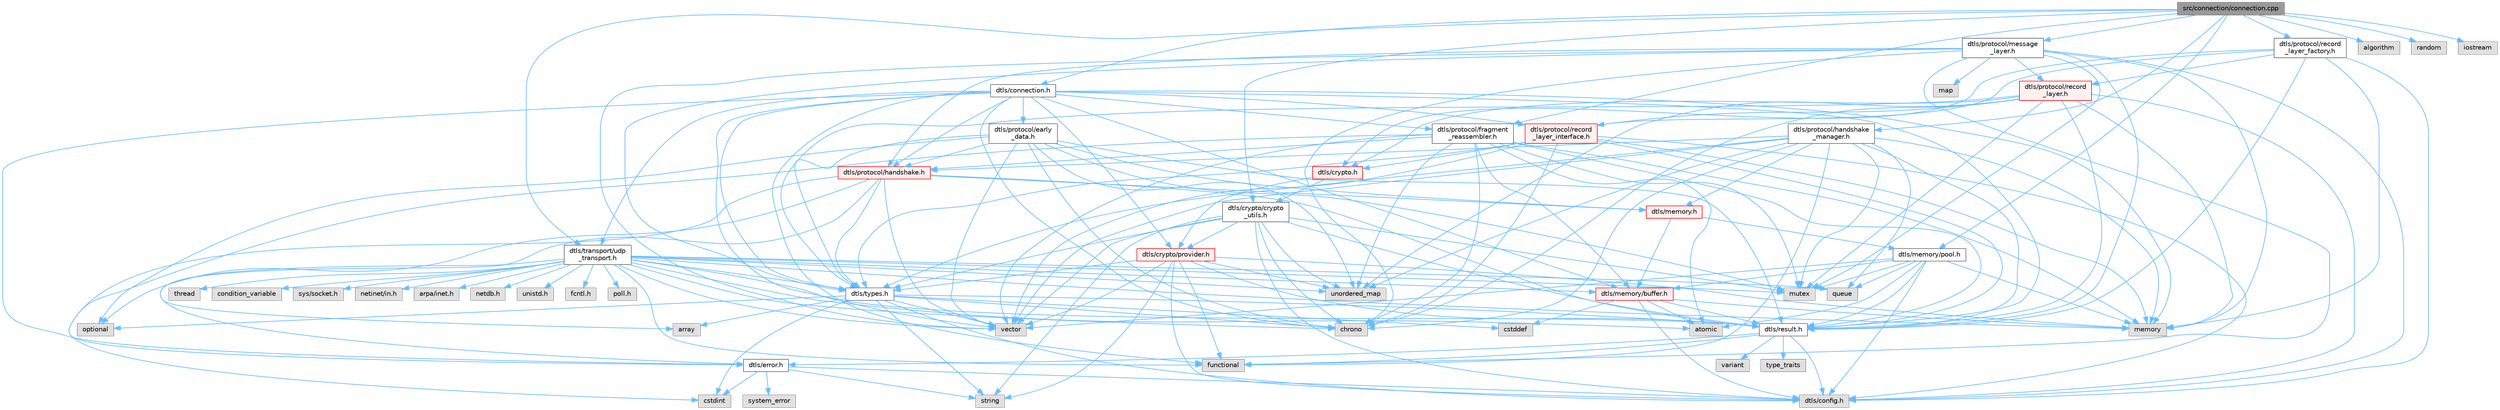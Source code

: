 digraph "src/connection/connection.cpp"
{
 // LATEX_PDF_SIZE
  bgcolor="transparent";
  edge [fontname=Helvetica,fontsize=10,labelfontname=Helvetica,labelfontsize=10];
  node [fontname=Helvetica,fontsize=10,shape=box,height=0.2,width=0.4];
  Node1 [id="Node000001",label="src/connection/connection.cpp",height=0.2,width=0.4,color="gray40", fillcolor="grey60", style="filled", fontcolor="black",tooltip=" "];
  Node1 -> Node2 [id="edge1_Node000001_Node000002",color="steelblue1",style="solid",tooltip=" "];
  Node2 [id="Node000002",label="dtls/connection.h",height=0.2,width=0.4,color="grey40", fillcolor="white", style="filled",URL="$connection_8h.html",tooltip="DTLS v1.3 Connection Management API."];
  Node2 -> Node3 [id="edge2_Node000002_Node000003",color="steelblue1",style="solid",tooltip=" "];
  Node3 [id="Node000003",label="dtls/error.h",height=0.2,width=0.4,color="grey40", fillcolor="white", style="filled",URL="$error_8h.html",tooltip=" "];
  Node3 -> Node4 [id="edge3_Node000003_Node000004",color="steelblue1",style="solid",tooltip=" "];
  Node4 [id="Node000004",label="dtls/config.h",height=0.2,width=0.4,color="grey60", fillcolor="#E0E0E0", style="filled",tooltip=" "];
  Node3 -> Node5 [id="edge4_Node000003_Node000005",color="steelblue1",style="solid",tooltip=" "];
  Node5 [id="Node000005",label="system_error",height=0.2,width=0.4,color="grey60", fillcolor="#E0E0E0", style="filled",tooltip=" "];
  Node3 -> Node6 [id="edge5_Node000003_Node000006",color="steelblue1",style="solid",tooltip=" "];
  Node6 [id="Node000006",label="string",height=0.2,width=0.4,color="grey60", fillcolor="#E0E0E0", style="filled",tooltip=" "];
  Node3 -> Node7 [id="edge6_Node000003_Node000007",color="steelblue1",style="solid",tooltip=" "];
  Node7 [id="Node000007",label="cstdint",height=0.2,width=0.4,color="grey60", fillcolor="#E0E0E0", style="filled",tooltip=" "];
  Node2 -> Node8 [id="edge7_Node000002_Node000008",color="steelblue1",style="solid",tooltip=" "];
  Node8 [id="Node000008",label="dtls/result.h",height=0.2,width=0.4,color="grey40", fillcolor="white", style="filled",URL="$result_8h.html",tooltip=" "];
  Node8 -> Node4 [id="edge8_Node000008_Node000004",color="steelblue1",style="solid",tooltip=" "];
  Node8 -> Node3 [id="edge9_Node000008_Node000003",color="steelblue1",style="solid",tooltip=" "];
  Node8 -> Node9 [id="edge10_Node000008_Node000009",color="steelblue1",style="solid",tooltip=" "];
  Node9 [id="Node000009",label="variant",height=0.2,width=0.4,color="grey60", fillcolor="#E0E0E0", style="filled",tooltip=" "];
  Node8 -> Node10 [id="edge11_Node000008_Node000010",color="steelblue1",style="solid",tooltip=" "];
  Node10 [id="Node000010",label="functional",height=0.2,width=0.4,color="grey60", fillcolor="#E0E0E0", style="filled",tooltip=" "];
  Node8 -> Node11 [id="edge12_Node000008_Node000011",color="steelblue1",style="solid",tooltip=" "];
  Node11 [id="Node000011",label="type_traits",height=0.2,width=0.4,color="grey60", fillcolor="#E0E0E0", style="filled",tooltip=" "];
  Node2 -> Node12 [id="edge13_Node000002_Node000012",color="steelblue1",style="solid",tooltip=" "];
  Node12 [id="Node000012",label="dtls/types.h",height=0.2,width=0.4,color="grey40", fillcolor="white", style="filled",URL="$types_8h.html",tooltip="Core DTLS v1.3 Protocol Types and Constants."];
  Node12 -> Node4 [id="edge14_Node000012_Node000004",color="steelblue1",style="solid",tooltip=" "];
  Node12 -> Node8 [id="edge15_Node000012_Node000008",color="steelblue1",style="solid",tooltip=" "];
  Node12 -> Node7 [id="edge16_Node000012_Node000007",color="steelblue1",style="solid",tooltip=" "];
  Node12 -> Node13 [id="edge17_Node000012_Node000013",color="steelblue1",style="solid",tooltip=" "];
  Node13 [id="Node000013",label="cstddef",height=0.2,width=0.4,color="grey60", fillcolor="#E0E0E0", style="filled",tooltip=" "];
  Node12 -> Node14 [id="edge18_Node000012_Node000014",color="steelblue1",style="solid",tooltip=" "];
  Node14 [id="Node000014",label="array",height=0.2,width=0.4,color="grey60", fillcolor="#E0E0E0", style="filled",tooltip=" "];
  Node12 -> Node15 [id="edge19_Node000012_Node000015",color="steelblue1",style="solid",tooltip=" "];
  Node15 [id="Node000015",label="vector",height=0.2,width=0.4,color="grey60", fillcolor="#E0E0E0", style="filled",tooltip=" "];
  Node12 -> Node6 [id="edge20_Node000012_Node000006",color="steelblue1",style="solid",tooltip=" "];
  Node12 -> Node16 [id="edge21_Node000012_Node000016",color="steelblue1",style="solid",tooltip=" "];
  Node16 [id="Node000016",label="chrono",height=0.2,width=0.4,color="grey60", fillcolor="#E0E0E0", style="filled",tooltip=" "];
  Node12 -> Node17 [id="edge22_Node000012_Node000017",color="steelblue1",style="solid",tooltip=" "];
  Node17 [id="Node000017",label="optional",height=0.2,width=0.4,color="grey60", fillcolor="#E0E0E0", style="filled",tooltip=" "];
  Node2 -> Node18 [id="edge23_Node000002_Node000018",color="steelblue1",style="solid",tooltip=" "];
  Node18 [id="Node000018",label="dtls/crypto/provider.h",height=0.2,width=0.4,color="red", fillcolor="#FFF0F0", style="filled",URL="$provider_8h.html",tooltip="DTLS v1.3 Cryptographic Provider Interface."];
  Node18 -> Node4 [id="edge24_Node000018_Node000004",color="steelblue1",style="solid",tooltip=" "];
  Node18 -> Node12 [id="edge25_Node000018_Node000012",color="steelblue1",style="solid",tooltip=" "];
  Node18 -> Node8 [id="edge26_Node000018_Node000008",color="steelblue1",style="solid",tooltip=" "];
  Node18 -> Node19 [id="edge27_Node000018_Node000019",color="steelblue1",style="solid",tooltip=" "];
  Node19 [id="Node000019",label="memory",height=0.2,width=0.4,color="grey60", fillcolor="#E0E0E0", style="filled",tooltip=" "];
  Node18 -> Node15 [id="edge28_Node000018_Node000015",color="steelblue1",style="solid",tooltip=" "];
  Node18 -> Node6 [id="edge29_Node000018_Node000006",color="steelblue1",style="solid",tooltip=" "];
  Node18 -> Node10 [id="edge30_Node000018_Node000010",color="steelblue1",style="solid",tooltip=" "];
  Node18 -> Node21 [id="edge31_Node000018_Node000021",color="steelblue1",style="solid",tooltip=" "];
  Node21 [id="Node000021",label="unordered_map",height=0.2,width=0.4,color="grey60", fillcolor="#E0E0E0", style="filled",tooltip=" "];
  Node2 -> Node22 [id="edge32_Node000002_Node000022",color="steelblue1",style="solid",tooltip=" "];
  Node22 [id="Node000022",label="dtls/protocol/record\l_layer_interface.h",height=0.2,width=0.4,color="red", fillcolor="#FFF0F0", style="filled",URL="$record__layer__interface_8h.html",tooltip=" "];
  Node22 -> Node4 [id="edge33_Node000022_Node000004",color="steelblue1",style="solid",tooltip=" "];
  Node22 -> Node12 [id="edge34_Node000022_Node000012",color="steelblue1",style="solid",tooltip=" "];
  Node22 -> Node8 [id="edge35_Node000022_Node000008",color="steelblue1",style="solid",tooltip=" "];
  Node22 -> Node34 [id="edge36_Node000022_Node000034",color="steelblue1",style="solid",tooltip=" "];
  Node34 [id="Node000034",label="dtls/crypto.h",height=0.2,width=0.4,color="red", fillcolor="#FFF0F0", style="filled",URL="$crypto_8h.html",tooltip=" "];
  Node34 -> Node18 [id="edge37_Node000034_Node000018",color="steelblue1",style="solid",tooltip=" "];
  Node34 -> Node37 [id="edge38_Node000034_Node000037",color="steelblue1",style="solid",tooltip=" "];
  Node37 [id="Node000037",label="dtls/crypto/crypto\l_utils.h",height=0.2,width=0.4,color="grey40", fillcolor="white", style="filled",URL="$crypto__utils_8h.html",tooltip=" "];
  Node37 -> Node4 [id="edge39_Node000037_Node000004",color="steelblue1",style="solid",tooltip=" "];
  Node37 -> Node12 [id="edge40_Node000037_Node000012",color="steelblue1",style="solid",tooltip=" "];
  Node37 -> Node8 [id="edge41_Node000037_Node000008",color="steelblue1",style="solid",tooltip=" "];
  Node37 -> Node18 [id="edge42_Node000037_Node000018",color="steelblue1",style="solid",tooltip=" "];
  Node37 -> Node15 [id="edge43_Node000037_Node000015",color="steelblue1",style="solid",tooltip=" "];
  Node37 -> Node6 [id="edge44_Node000037_Node000006",color="steelblue1",style="solid",tooltip=" "];
  Node37 -> Node16 [id="edge45_Node000037_Node000016",color="steelblue1",style="solid",tooltip=" "];
  Node37 -> Node30 [id="edge46_Node000037_Node000030",color="steelblue1",style="solid",tooltip=" "];
  Node30 [id="Node000030",label="mutex",height=0.2,width=0.4,color="grey60", fillcolor="#E0E0E0", style="filled",tooltip=" "];
  Node37 -> Node21 [id="edge47_Node000037_Node000021",color="steelblue1",style="solid",tooltip=" "];
  Node22 -> Node19 [id="edge48_Node000022_Node000019",color="steelblue1",style="solid",tooltip=" "];
  Node22 -> Node15 [id="edge49_Node000022_Node000015",color="steelblue1",style="solid",tooltip=" "];
  Node22 -> Node16 [id="edge50_Node000022_Node000016",color="steelblue1",style="solid",tooltip=" "];
  Node2 -> Node41 [id="edge51_Node000002_Node000041",color="steelblue1",style="solid",tooltip=" "];
  Node41 [id="Node000041",label="dtls/protocol/handshake.h",height=0.2,width=0.4,color="red", fillcolor="#FFF0F0", style="filled",URL="$handshake_8h.html",tooltip=" "];
  Node41 -> Node12 [id="edge52_Node000041_Node000012",color="steelblue1",style="solid",tooltip=" "];
  Node41 -> Node8 [id="edge53_Node000041_Node000008",color="steelblue1",style="solid",tooltip=" "];
  Node41 -> Node24 [id="edge54_Node000041_Node000024",color="steelblue1",style="solid",tooltip=" "];
  Node24 [id="Node000024",label="dtls/memory.h",height=0.2,width=0.4,color="red", fillcolor="#FFF0F0", style="filled",URL="$memory_8h.html",tooltip=" "];
  Node24 -> Node25 [id="edge55_Node000024_Node000025",color="steelblue1",style="solid",tooltip=" "];
  Node25 [id="Node000025",label="dtls/memory/buffer.h",height=0.2,width=0.4,color="red", fillcolor="#FFF0F0", style="filled",URL="$buffer_8h.html",tooltip=" "];
  Node25 -> Node4 [id="edge56_Node000025_Node000004",color="steelblue1",style="solid",tooltip=" "];
  Node25 -> Node8 [id="edge57_Node000025_Node000008",color="steelblue1",style="solid",tooltip=" "];
  Node25 -> Node19 [id="edge58_Node000025_Node000019",color="steelblue1",style="solid",tooltip=" "];
  Node25 -> Node13 [id="edge59_Node000025_Node000013",color="steelblue1",style="solid",tooltip=" "];
  Node25 -> Node27 [id="edge60_Node000025_Node000027",color="steelblue1",style="solid",tooltip=" "];
  Node27 [id="Node000027",label="atomic",height=0.2,width=0.4,color="grey60", fillcolor="#E0E0E0", style="filled",tooltip=" "];
  Node24 -> Node28 [id="edge61_Node000024_Node000028",color="steelblue1",style="solid",tooltip=" "];
  Node28 [id="Node000028",label="dtls/memory/pool.h",height=0.2,width=0.4,color="grey40", fillcolor="white", style="filled",URL="$pool_8h.html",tooltip=" "];
  Node28 -> Node4 [id="edge62_Node000028_Node000004",color="steelblue1",style="solid",tooltip=" "];
  Node28 -> Node8 [id="edge63_Node000028_Node000008",color="steelblue1",style="solid",tooltip=" "];
  Node28 -> Node25 [id="edge64_Node000028_Node000025",color="steelblue1",style="solid",tooltip=" "];
  Node28 -> Node19 [id="edge65_Node000028_Node000019",color="steelblue1",style="solid",tooltip=" "];
  Node28 -> Node29 [id="edge66_Node000028_Node000029",color="steelblue1",style="solid",tooltip=" "];
  Node29 [id="Node000029",label="queue",height=0.2,width=0.4,color="grey60", fillcolor="#E0E0E0", style="filled",tooltip=" "];
  Node28 -> Node30 [id="edge67_Node000028_Node000030",color="steelblue1",style="solid",tooltip=" "];
  Node28 -> Node27 [id="edge68_Node000028_Node000027",color="steelblue1",style="solid",tooltip=" "];
  Node28 -> Node15 [id="edge69_Node000028_Node000015",color="steelblue1",style="solid",tooltip=" "];
  Node41 -> Node7 [id="edge70_Node000041_Node000007",color="steelblue1",style="solid",tooltip=" "];
  Node41 -> Node15 [id="edge71_Node000041_Node000015",color="steelblue1",style="solid",tooltip=" "];
  Node41 -> Node14 [id="edge72_Node000041_Node000014",color="steelblue1",style="solid",tooltip=" "];
  Node41 -> Node17 [id="edge73_Node000041_Node000017",color="steelblue1",style="solid",tooltip=" "];
  Node2 -> Node42 [id="edge74_Node000002_Node000042",color="steelblue1",style="solid",tooltip=" "];
  Node42 [id="Node000042",label="dtls/protocol/early\l_data.h",height=0.2,width=0.4,color="grey40", fillcolor="white", style="filled",URL="$early__data_8h.html",tooltip=" "];
  Node42 -> Node12 [id="edge75_Node000042_Node000012",color="steelblue1",style="solid",tooltip=" "];
  Node42 -> Node8 [id="edge76_Node000042_Node000008",color="steelblue1",style="solid",tooltip=" "];
  Node42 -> Node24 [id="edge77_Node000042_Node000024",color="steelblue1",style="solid",tooltip=" "];
  Node42 -> Node41 [id="edge78_Node000042_Node000041",color="steelblue1",style="solid",tooltip=" "];
  Node42 -> Node16 [id="edge79_Node000042_Node000016",color="steelblue1",style="solid",tooltip=" "];
  Node42 -> Node15 [id="edge80_Node000042_Node000015",color="steelblue1",style="solid",tooltip=" "];
  Node42 -> Node21 [id="edge81_Node000042_Node000021",color="steelblue1",style="solid",tooltip=" "];
  Node42 -> Node30 [id="edge82_Node000042_Node000030",color="steelblue1",style="solid",tooltip=" "];
  Node42 -> Node17 [id="edge83_Node000042_Node000017",color="steelblue1",style="solid",tooltip=" "];
  Node2 -> Node43 [id="edge84_Node000002_Node000043",color="steelblue1",style="solid",tooltip=" "];
  Node43 [id="Node000043",label="dtls/protocol/fragment\l_reassembler.h",height=0.2,width=0.4,color="grey40", fillcolor="white", style="filled",URL="$fragment__reassembler_8h.html",tooltip=" "];
  Node43 -> Node3 [id="edge85_Node000043_Node000003",color="steelblue1",style="solid",tooltip=" "];
  Node43 -> Node8 [id="edge86_Node000043_Node000008",color="steelblue1",style="solid",tooltip=" "];
  Node43 -> Node25 [id="edge87_Node000043_Node000025",color="steelblue1",style="solid",tooltip=" "];
  Node43 -> Node41 [id="edge88_Node000043_Node000041",color="steelblue1",style="solid",tooltip=" "];
  Node43 -> Node19 [id="edge89_Node000043_Node000019",color="steelblue1",style="solid",tooltip=" "];
  Node43 -> Node21 [id="edge90_Node000043_Node000021",color="steelblue1",style="solid",tooltip=" "];
  Node43 -> Node16 [id="edge91_Node000043_Node000016",color="steelblue1",style="solid",tooltip=" "];
  Node43 -> Node30 [id="edge92_Node000043_Node000030",color="steelblue1",style="solid",tooltip=" "];
  Node43 -> Node27 [id="edge93_Node000043_Node000027",color="steelblue1",style="solid",tooltip=" "];
  Node43 -> Node15 [id="edge94_Node000043_Node000015",color="steelblue1",style="solid",tooltip=" "];
  Node2 -> Node25 [id="edge95_Node000002_Node000025",color="steelblue1",style="solid",tooltip=" "];
  Node2 -> Node44 [id="edge96_Node000002_Node000044",color="steelblue1",style="solid",tooltip=" "];
  Node44 [id="Node000044",label="dtls/transport/udp\l_transport.h",height=0.2,width=0.4,color="grey40", fillcolor="white", style="filled",URL="$udp__transport_8h.html",tooltip=" "];
  Node44 -> Node3 [id="edge97_Node000044_Node000003",color="steelblue1",style="solid",tooltip=" "];
  Node44 -> Node8 [id="edge98_Node000044_Node000008",color="steelblue1",style="solid",tooltip=" "];
  Node44 -> Node12 [id="edge99_Node000044_Node000012",color="steelblue1",style="solid",tooltip=" "];
  Node44 -> Node25 [id="edge100_Node000044_Node000025",color="steelblue1",style="solid",tooltip=" "];
  Node44 -> Node19 [id="edge101_Node000044_Node000019",color="steelblue1",style="solid",tooltip=" "];
  Node44 -> Node10 [id="edge102_Node000044_Node000010",color="steelblue1",style="solid",tooltip=" "];
  Node44 -> Node32 [id="edge103_Node000044_Node000032",color="steelblue1",style="solid",tooltip=" "];
  Node32 [id="Node000032",label="thread",height=0.2,width=0.4,color="grey60", fillcolor="#E0E0E0", style="filled",tooltip=" "];
  Node44 -> Node27 [id="edge104_Node000044_Node000027",color="steelblue1",style="solid",tooltip=" "];
  Node44 -> Node16 [id="edge105_Node000044_Node000016",color="steelblue1",style="solid",tooltip=" "];
  Node44 -> Node15 [id="edge106_Node000044_Node000015",color="steelblue1",style="solid",tooltip=" "];
  Node44 -> Node21 [id="edge107_Node000044_Node000021",color="steelblue1",style="solid",tooltip=" "];
  Node44 -> Node29 [id="edge108_Node000044_Node000029",color="steelblue1",style="solid",tooltip=" "];
  Node44 -> Node30 [id="edge109_Node000044_Node000030",color="steelblue1",style="solid",tooltip=" "];
  Node44 -> Node45 [id="edge110_Node000044_Node000045",color="steelblue1",style="solid",tooltip=" "];
  Node45 [id="Node000045",label="condition_variable",height=0.2,width=0.4,color="grey60", fillcolor="#E0E0E0", style="filled",tooltip=" "];
  Node44 -> Node46 [id="edge111_Node000044_Node000046",color="steelblue1",style="solid",tooltip=" "];
  Node46 [id="Node000046",label="sys/socket.h",height=0.2,width=0.4,color="grey60", fillcolor="#E0E0E0", style="filled",tooltip=" "];
  Node44 -> Node47 [id="edge112_Node000044_Node000047",color="steelblue1",style="solid",tooltip=" "];
  Node47 [id="Node000047",label="netinet/in.h",height=0.2,width=0.4,color="grey60", fillcolor="#E0E0E0", style="filled",tooltip=" "];
  Node44 -> Node48 [id="edge113_Node000044_Node000048",color="steelblue1",style="solid",tooltip=" "];
  Node48 [id="Node000048",label="arpa/inet.h",height=0.2,width=0.4,color="grey60", fillcolor="#E0E0E0", style="filled",tooltip=" "];
  Node44 -> Node49 [id="edge114_Node000044_Node000049",color="steelblue1",style="solid",tooltip=" "];
  Node49 [id="Node000049",label="netdb.h",height=0.2,width=0.4,color="grey60", fillcolor="#E0E0E0", style="filled",tooltip=" "];
  Node44 -> Node50 [id="edge115_Node000044_Node000050",color="steelblue1",style="solid",tooltip=" "];
  Node50 [id="Node000050",label="unistd.h",height=0.2,width=0.4,color="grey60", fillcolor="#E0E0E0", style="filled",tooltip=" "];
  Node44 -> Node51 [id="edge116_Node000044_Node000051",color="steelblue1",style="solid",tooltip=" "];
  Node51 [id="Node000051",label="fcntl.h",height=0.2,width=0.4,color="grey60", fillcolor="#E0E0E0", style="filled",tooltip=" "];
  Node44 -> Node52 [id="edge117_Node000044_Node000052",color="steelblue1",style="solid",tooltip=" "];
  Node52 [id="Node000052",label="poll.h",height=0.2,width=0.4,color="grey60", fillcolor="#E0E0E0", style="filled",tooltip=" "];
  Node2 -> Node19 [id="edge118_Node000002_Node000019",color="steelblue1",style="solid",tooltip=" "];
  Node2 -> Node10 [id="edge119_Node000002_Node000010",color="steelblue1",style="solid",tooltip=" "];
  Node2 -> Node16 [id="edge120_Node000002_Node000016",color="steelblue1",style="solid",tooltip=" "];
  Node2 -> Node15 [id="edge121_Node000002_Node000015",color="steelblue1",style="solid",tooltip=" "];
  Node1 -> Node53 [id="edge122_Node000001_Node000053",color="steelblue1",style="solid",tooltip=" "];
  Node53 [id="Node000053",label="dtls/protocol/message\l_layer.h",height=0.2,width=0.4,color="grey40", fillcolor="white", style="filled",URL="$message__layer_8h.html",tooltip=" "];
  Node53 -> Node4 [id="edge123_Node000053_Node000004",color="steelblue1",style="solid",tooltip=" "];
  Node53 -> Node12 [id="edge124_Node000053_Node000012",color="steelblue1",style="solid",tooltip=" "];
  Node53 -> Node8 [id="edge125_Node000053_Node000008",color="steelblue1",style="solid",tooltip=" "];
  Node53 -> Node41 [id="edge126_Node000053_Node000041",color="steelblue1",style="solid",tooltip=" "];
  Node53 -> Node54 [id="edge127_Node000053_Node000054",color="steelblue1",style="solid",tooltip=" "];
  Node54 [id="Node000054",label="dtls/protocol/record\l_layer.h",height=0.2,width=0.4,color="red", fillcolor="#FFF0F0", style="filled",URL="$record__layer_8h.html",tooltip=" "];
  Node54 -> Node4 [id="edge128_Node000054_Node000004",color="steelblue1",style="solid",tooltip=" "];
  Node54 -> Node12 [id="edge129_Node000054_Node000012",color="steelblue1",style="solid",tooltip=" "];
  Node54 -> Node8 [id="edge130_Node000054_Node000008",color="steelblue1",style="solid",tooltip=" "];
  Node54 -> Node22 [id="edge131_Node000054_Node000022",color="steelblue1",style="solid",tooltip=" "];
  Node54 -> Node34 [id="edge132_Node000054_Node000034",color="steelblue1",style="solid",tooltip=" "];
  Node54 -> Node19 [id="edge133_Node000054_Node000019",color="steelblue1",style="solid",tooltip=" "];
  Node54 -> Node30 [id="edge134_Node000054_Node000030",color="steelblue1",style="solid",tooltip=" "];
  Node54 -> Node21 [id="edge135_Node000054_Node000021",color="steelblue1",style="solid",tooltip=" "];
  Node54 -> Node16 [id="edge136_Node000054_Node000016",color="steelblue1",style="solid",tooltip=" "];
  Node53 -> Node19 [id="edge137_Node000053_Node000019",color="steelblue1",style="solid",tooltip=" "];
  Node53 -> Node15 [id="edge138_Node000053_Node000015",color="steelblue1",style="solid",tooltip=" "];
  Node53 -> Node56 [id="edge139_Node000053_Node000056",color="steelblue1",style="solid",tooltip=" "];
  Node56 [id="Node000056",label="map",height=0.2,width=0.4,color="grey60", fillcolor="#E0E0E0", style="filled",tooltip=" "];
  Node53 -> Node30 [id="edge140_Node000053_Node000030",color="steelblue1",style="solid",tooltip=" "];
  Node53 -> Node16 [id="edge141_Node000053_Node000016",color="steelblue1",style="solid",tooltip=" "];
  Node53 -> Node10 [id="edge142_Node000053_Node000010",color="steelblue1",style="solid",tooltip=" "];
  Node1 -> Node57 [id="edge143_Node000001_Node000057",color="steelblue1",style="solid",tooltip=" "];
  Node57 [id="Node000057",label="dtls/protocol/handshake\l_manager.h",height=0.2,width=0.4,color="grey40", fillcolor="white", style="filled",URL="$handshake__manager_8h.html",tooltip=" "];
  Node57 -> Node12 [id="edge144_Node000057_Node000012",color="steelblue1",style="solid",tooltip=" "];
  Node57 -> Node8 [id="edge145_Node000057_Node000008",color="steelblue1",style="solid",tooltip=" "];
  Node57 -> Node41 [id="edge146_Node000057_Node000041",color="steelblue1",style="solid",tooltip=" "];
  Node57 -> Node24 [id="edge147_Node000057_Node000024",color="steelblue1",style="solid",tooltip=" "];
  Node57 -> Node19 [id="edge148_Node000057_Node000019",color="steelblue1",style="solid",tooltip=" "];
  Node57 -> Node10 [id="edge149_Node000057_Node000010",color="steelblue1",style="solid",tooltip=" "];
  Node57 -> Node16 [id="edge150_Node000057_Node000016",color="steelblue1",style="solid",tooltip=" "];
  Node57 -> Node21 [id="edge151_Node000057_Node000021",color="steelblue1",style="solid",tooltip=" "];
  Node57 -> Node15 [id="edge152_Node000057_Node000015",color="steelblue1",style="solid",tooltip=" "];
  Node57 -> Node29 [id="edge153_Node000057_Node000029",color="steelblue1",style="solid",tooltip=" "];
  Node57 -> Node30 [id="edge154_Node000057_Node000030",color="steelblue1",style="solid",tooltip=" "];
  Node1 -> Node43 [id="edge155_Node000001_Node000043",color="steelblue1",style="solid",tooltip=" "];
  Node1 -> Node58 [id="edge156_Node000001_Node000058",color="steelblue1",style="solid",tooltip=" "];
  Node58 [id="Node000058",label="dtls/protocol/record\l_layer_factory.h",height=0.2,width=0.4,color="grey40", fillcolor="white", style="filled",URL="$record__layer__factory_8h.html",tooltip=" "];
  Node58 -> Node4 [id="edge157_Node000058_Node000004",color="steelblue1",style="solid",tooltip=" "];
  Node58 -> Node8 [id="edge158_Node000058_Node000008",color="steelblue1",style="solid",tooltip=" "];
  Node58 -> Node22 [id="edge159_Node000058_Node000022",color="steelblue1",style="solid",tooltip=" "];
  Node58 -> Node54 [id="edge160_Node000058_Node000054",color="steelblue1",style="solid",tooltip=" "];
  Node58 -> Node34 [id="edge161_Node000058_Node000034",color="steelblue1",style="solid",tooltip=" "];
  Node58 -> Node19 [id="edge162_Node000058_Node000019",color="steelblue1",style="solid",tooltip=" "];
  Node1 -> Node37 [id="edge163_Node000001_Node000037",color="steelblue1",style="solid",tooltip=" "];
  Node1 -> Node28 [id="edge164_Node000001_Node000028",color="steelblue1",style="solid",tooltip=" "];
  Node1 -> Node44 [id="edge165_Node000001_Node000044",color="steelblue1",style="solid",tooltip=" "];
  Node1 -> Node59 [id="edge166_Node000001_Node000059",color="steelblue1",style="solid",tooltip=" "];
  Node59 [id="Node000059",label="algorithm",height=0.2,width=0.4,color="grey60", fillcolor="#E0E0E0", style="filled",tooltip=" "];
  Node1 -> Node60 [id="edge167_Node000001_Node000060",color="steelblue1",style="solid",tooltip=" "];
  Node60 [id="Node000060",label="random",height=0.2,width=0.4,color="grey60", fillcolor="#E0E0E0", style="filled",tooltip=" "];
  Node1 -> Node61 [id="edge168_Node000001_Node000061",color="steelblue1",style="solid",tooltip=" "];
  Node61 [id="Node000061",label="iostream",height=0.2,width=0.4,color="grey60", fillcolor="#E0E0E0", style="filled",tooltip=" "];
}
